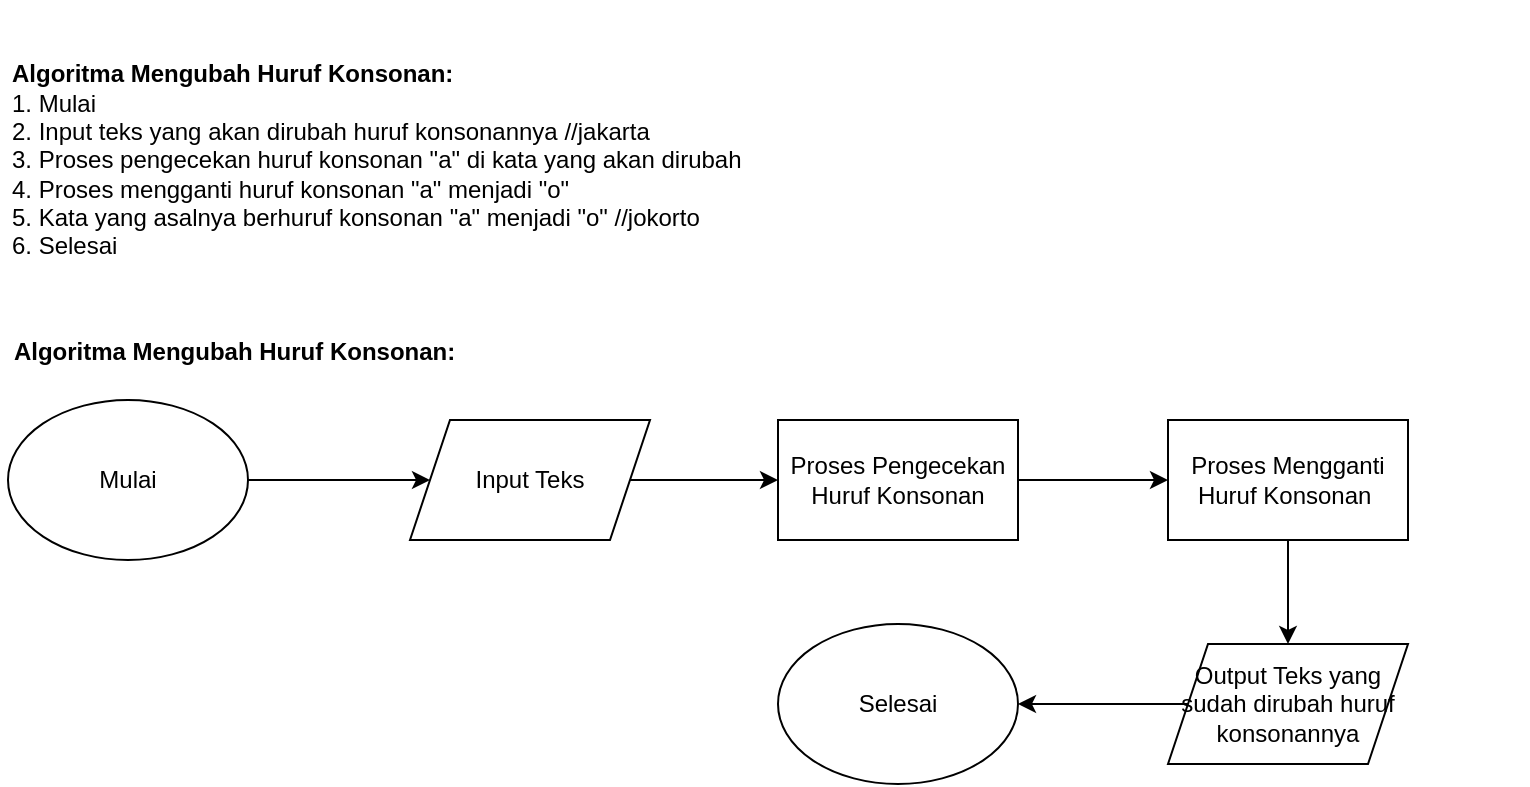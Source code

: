 <mxfile version="20.6.1" type="device"><diagram id="CZtxjq-GY-YxiZppME7k" name="Page-1"><mxGraphModel dx="868" dy="450" grid="1" gridSize="10" guides="1" tooltips="1" connect="1" arrows="1" fold="1" page="1" pageScale="1" pageWidth="850" pageHeight="1100" math="0" shadow="0"><root><mxCell id="0"/><mxCell id="1" parent="0"/><mxCell id="rGrMZZOKbdveu0Wzyv8R-1" value="&lt;div style=&quot;text-align: justify;&quot;&gt;&lt;b style=&quot;background-color: initial;&quot;&gt;Algoritma Mengubah Huruf Konsonan:&lt;/b&gt;&lt;/div&gt;&lt;span style=&quot;background-color: initial;&quot;&gt;&lt;div style=&quot;text-align: justify;&quot;&gt;&lt;span style=&quot;background-color: initial;&quot;&gt;1. Mulai&lt;/span&gt;&lt;/div&gt;&lt;div style=&quot;text-align: justify;&quot;&gt;&lt;span style=&quot;background-color: initial;&quot;&gt;2. Input teks yang akan dirubah huruf konsonannya //jakarta&lt;/span&gt;&lt;/div&gt;&lt;div style=&quot;text-align: justify;&quot;&gt;&lt;span style=&quot;background-color: initial;&quot;&gt;3. Proses pengecekan huruf konsonan &quot;a&quot; di kata yang akan dirubah&lt;/span&gt;&lt;/div&gt;&lt;div style=&quot;text-align: justify;&quot;&gt;&lt;span style=&quot;background-color: initial;&quot;&gt;4. Proses mengganti huruf konsonan &quot;a&quot; menjadi &quot;o&quot;&lt;/span&gt;&lt;/div&gt;&lt;div style=&quot;text-align: justify;&quot;&gt;&lt;span style=&quot;background-color: initial;&quot;&gt;5. Kata yang asalnya berhuruf konsonan &quot;a&quot; menjadi &quot;o&quot; //jokorto&lt;/span&gt;&lt;/div&gt;&lt;/span&gt;&lt;div style=&quot;text-align: justify;&quot;&gt;&lt;span style=&quot;background-color: initial;&quot;&gt;6. Selesai&lt;/span&gt;&lt;/div&gt;" style="text;html=1;strokeColor=none;fillColor=none;align=left;verticalAlign=middle;whiteSpace=wrap;rounded=0;" vertex="1" parent="1"><mxGeometry x="40" y="40" width="760" height="160" as="geometry"/></mxCell><mxCell id="rGrMZZOKbdveu0Wzyv8R-3" value="&lt;b&gt;Algoritma Mengubah Huruf Konsonan:&lt;span style=&quot;white-space: pre;&quot;&gt;&#9;&lt;/span&gt;&lt;/b&gt;" style="text;html=1;strokeColor=none;fillColor=none;align=center;verticalAlign=middle;whiteSpace=wrap;rounded=0;" vertex="1" parent="1"><mxGeometry x="36" y="201" width="254" height="30" as="geometry"/></mxCell><mxCell id="rGrMZZOKbdveu0Wzyv8R-8" value="" style="edgeStyle=orthogonalEdgeStyle;rounded=0;orthogonalLoop=1;jettySize=auto;html=1;" edge="1" parent="1" source="rGrMZZOKbdveu0Wzyv8R-6" target="rGrMZZOKbdveu0Wzyv8R-7"><mxGeometry relative="1" as="geometry"/></mxCell><mxCell id="rGrMZZOKbdveu0Wzyv8R-6" value="Mulai" style="ellipse;whiteSpace=wrap;html=1;" vertex="1" parent="1"><mxGeometry x="40" y="240" width="120" height="80" as="geometry"/></mxCell><mxCell id="rGrMZZOKbdveu0Wzyv8R-10" value="" style="edgeStyle=orthogonalEdgeStyle;rounded=0;orthogonalLoop=1;jettySize=auto;html=1;" edge="1" parent="1" source="rGrMZZOKbdveu0Wzyv8R-7" target="rGrMZZOKbdveu0Wzyv8R-9"><mxGeometry relative="1" as="geometry"/></mxCell><mxCell id="rGrMZZOKbdveu0Wzyv8R-7" value="Input Teks" style="shape=parallelogram;perimeter=parallelogramPerimeter;whiteSpace=wrap;html=1;fixedSize=1;" vertex="1" parent="1"><mxGeometry x="241" y="250" width="120" height="60" as="geometry"/></mxCell><mxCell id="rGrMZZOKbdveu0Wzyv8R-12" value="" style="edgeStyle=orthogonalEdgeStyle;rounded=0;orthogonalLoop=1;jettySize=auto;html=1;" edge="1" parent="1" source="rGrMZZOKbdveu0Wzyv8R-9" target="rGrMZZOKbdveu0Wzyv8R-11"><mxGeometry relative="1" as="geometry"/></mxCell><mxCell id="rGrMZZOKbdveu0Wzyv8R-9" value="Proses Pengecekan Huruf Konsonan" style="rounded=0;whiteSpace=wrap;html=1;" vertex="1" parent="1"><mxGeometry x="425" y="250" width="120" height="60" as="geometry"/></mxCell><mxCell id="rGrMZZOKbdveu0Wzyv8R-14" value="" style="edgeStyle=orthogonalEdgeStyle;rounded=0;orthogonalLoop=1;jettySize=auto;html=1;" edge="1" parent="1" source="rGrMZZOKbdveu0Wzyv8R-11" target="rGrMZZOKbdveu0Wzyv8R-13"><mxGeometry relative="1" as="geometry"/></mxCell><mxCell id="rGrMZZOKbdveu0Wzyv8R-11" value="Proses Mengganti Huruf Konsonan&amp;nbsp;" style="rounded=0;whiteSpace=wrap;html=1;" vertex="1" parent="1"><mxGeometry x="620" y="250" width="120" height="60" as="geometry"/></mxCell><mxCell id="rGrMZZOKbdveu0Wzyv8R-16" value="" style="edgeStyle=orthogonalEdgeStyle;rounded=0;orthogonalLoop=1;jettySize=auto;html=1;" edge="1" parent="1" source="rGrMZZOKbdveu0Wzyv8R-13" target="rGrMZZOKbdveu0Wzyv8R-15"><mxGeometry relative="1" as="geometry"/></mxCell><mxCell id="rGrMZZOKbdveu0Wzyv8R-13" value="Output Teks yang sudah dirubah huruf konsonannya" style="shape=parallelogram;perimeter=parallelogramPerimeter;whiteSpace=wrap;html=1;fixedSize=1;" vertex="1" parent="1"><mxGeometry x="620" y="362" width="120" height="60" as="geometry"/></mxCell><mxCell id="rGrMZZOKbdveu0Wzyv8R-15" value="Selesai" style="ellipse;whiteSpace=wrap;html=1;" vertex="1" parent="1"><mxGeometry x="425" y="352" width="120" height="80" as="geometry"/></mxCell></root></mxGraphModel></diagram></mxfile>